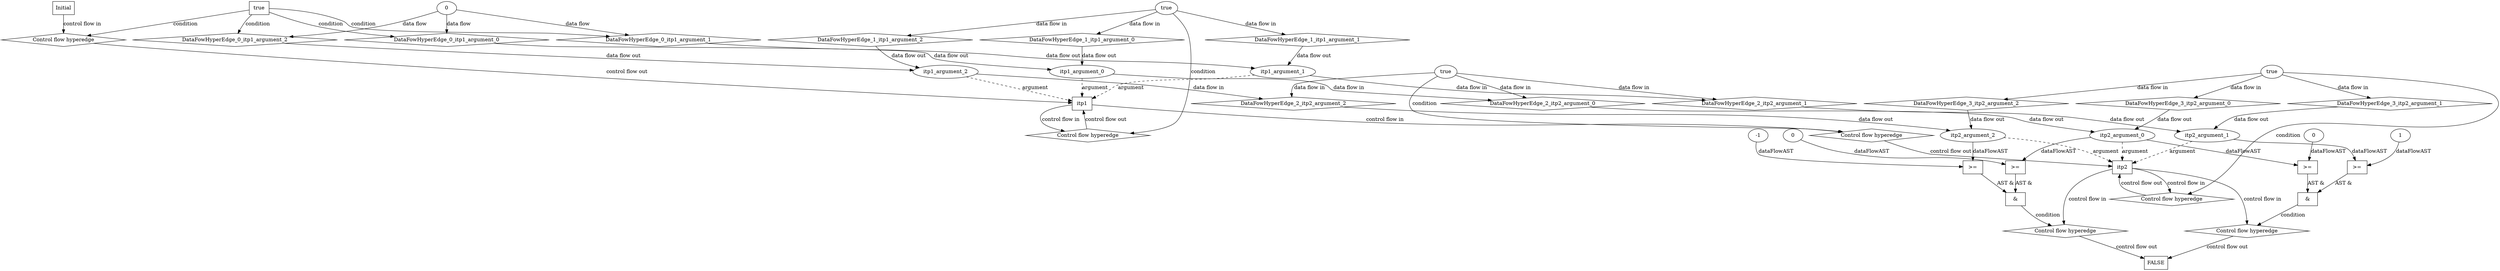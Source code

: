 digraph dag {
"itp1" [label="itp1" nodeName="itp1" class=cfn  shape="rect"];
"itp2" [label="itp2" nodeName="itp2" class=cfn  shape="rect"];
FALSE [label="FALSE" nodeName=FALSE class=cfn  shape="rect"];
Initial [label="Initial" nodeName=Initial class=cfn  shape="rect"];
ControlFowHyperEdge_0 [label="Control flow hyperedge" nodeName=ControlFowHyperEdge_0 class=controlFlowHyperEdge shape="diamond"];
"Initial" -> ControlFowHyperEdge_0 [label="control flow in"]
ControlFowHyperEdge_0 -> "itp1" [label="control flow out"]
ControlFowHyperEdge_1 [label="Control flow hyperedge" nodeName=ControlFowHyperEdge_1 class=controlFlowHyperEdge shape="diamond"];
"itp1" -> ControlFowHyperEdge_1 [label="control flow in"]
ControlFowHyperEdge_1 -> "itp1" [label="control flow out"]
ControlFowHyperEdge_2 [label="Control flow hyperedge" nodeName=ControlFowHyperEdge_2 class=controlFlowHyperEdge shape="diamond"];
"itp1" -> ControlFowHyperEdge_2 [label="control flow in"]
ControlFowHyperEdge_2 -> "itp2" [label="control flow out"]
ControlFowHyperEdge_3 [label="Control flow hyperedge" nodeName=ControlFowHyperEdge_3 class=controlFlowHyperEdge shape="diamond"];
"itp2" -> ControlFowHyperEdge_3 [label="control flow in"]
ControlFowHyperEdge_3 -> "itp2" [label="control flow out"]
ControlFowHyperEdge_4 [label="Control flow hyperedge" nodeName=ControlFowHyperEdge_4 class=controlFlowHyperEdge shape="diamond"];
"itp2" -> ControlFowHyperEdge_4 [label="control flow in"]
ControlFowHyperEdge_4 -> "FALSE" [label="control flow out"]
ControlFowHyperEdge_5 [label="Control flow hyperedge" nodeName=ControlFowHyperEdge_5 class=controlFlowHyperEdge shape="diamond"];
"itp2" -> ControlFowHyperEdge_5 [label="control flow in"]
ControlFowHyperEdge_5 -> "FALSE" [label="control flow out"]
"itp1_argument_0" [label="itp1_argument_0" nodeName=argument0 class=argument  head="itp1" shape="oval"];
"itp1_argument_0" -> "itp1"[label="argument" style="dashed"]
"itp1_argument_1" [label="itp1_argument_1" nodeName=argument1 class=argument  head="itp1" shape="oval"];
"itp1_argument_1" -> "itp1"[label="argument" style="dashed"]
"itp1_argument_2" [label="itp1_argument_2" nodeName=argument2 class=argument  head="itp1" shape="oval"];
"itp1_argument_2" -> "itp1"[label="argument" style="dashed"]
"itp2_argument_0" [label="itp2_argument_0" nodeName=argument0 class=argument  head="itp2" shape="oval"];
"itp2_argument_0" -> "itp2"[label="argument" style="dashed"]
"itp2_argument_1" [label="itp2_argument_1" nodeName=argument1 class=argument  head="itp2" shape="oval"];
"itp2_argument_1" -> "itp2"[label="argument" style="dashed"]
"itp2_argument_2" [label="itp2_argument_2" nodeName=argument2 class=argument  head="itp2" shape="oval"];
"itp2_argument_2" -> "itp2"[label="argument" style="dashed"]

"true_0" [label="true" nodeName="true_0" class=true shape="rect"];
"true_0" -> "ControlFowHyperEdge_0" [label="condition"];
"xxxitp1___Initial_0xxxdataFlow_0_node_0" [label="0" nodeName="xxxitp1___Initial_0xxxdataFlow_0_node_0" class=Literal ];

"xxxitp1___Initial_0xxxdataFlow_0_node_0" -> "DataFowHyperEdge_0_itp1_argument_0" [label="data flow"];

"xxxitp1___Initial_0xxxdataFlow_0_node_0" -> "DataFowHyperEdge_0_itp1_argument_1" [label="data flow"];

"xxxitp1___Initial_0xxxdataFlow_0_node_0" -> "DataFowHyperEdge_0_itp1_argument_2" [label="data flow"];
"xxxitp1___itp1_1xxxguard_0_node_0" [label="true" nodeName="xxxitp1___itp1_1xxxguard_0_node_0" class=BoolValue ];

"xxxitp1___itp1_1xxxguard_0_node_0" -> "ControlFowHyperEdge_1" [label="condition"];
"xxxitp2___itp1_2xxxguard_0_node_0" [label="true" nodeName="xxxitp2___itp1_2xxxguard_0_node_0" class=BoolValue ];

"xxxitp2___itp1_2xxxguard_0_node_0" -> "ControlFowHyperEdge_2" [label="condition"];
"xxxitp2___itp2_3xxxguard_0_node_0" [label="true" nodeName="xxxitp2___itp2_3xxxguard_0_node_0" class=BoolValue ];

"xxxitp2___itp2_3xxxguard_0_node_0" -> "ControlFowHyperEdge_3" [label="condition"];
"xxxFALSE___itp2_4xxx_and" [label="&" nodeName="xxxFALSE___itp2_4xxx_and" class=Operator shape="rect"];
"xxxFALSE___itp2_4xxxguard_0_node_0" [label=">=" nodeName="xxxFALSE___itp2_4xxxguard_0_node_0" class=Operator  shape="rect"];
"xxxFALSE___itp2_4xxxguard_0_node_1" [label="-1" nodeName="xxxFALSE___itp2_4xxxguard_0_node_1" class=Literal ];
"xxxFALSE___itp2_4xxxguard_0_node_1" -> "xxxFALSE___itp2_4xxxguard_0_node_0"[label="dataFlowAST"]
"itp2_argument_2" -> "xxxFALSE___itp2_4xxxguard_0_node_0"[label="dataFlowAST"]

"xxxFALSE___itp2_4xxxguard_0_node_0" -> "xxxFALSE___itp2_4xxx_and" [label="AST &"];
"xxxFALSE___itp2_4xxxguard1_node_0" [label=">=" nodeName="xxxFALSE___itp2_4xxxguard1_node_0" class=Operator  shape="rect"];
"xxxFALSE___itp2_4xxxguard1_node_1" [label="0" nodeName="xxxFALSE___itp2_4xxxguard1_node_1" class=Literal ];
"xxxFALSE___itp2_4xxxguard1_node_1" -> "xxxFALSE___itp2_4xxxguard1_node_0"[label="dataFlowAST"]
"itp2_argument_0" -> "xxxFALSE___itp2_4xxxguard1_node_0"[label="dataFlowAST"]

"xxxFALSE___itp2_4xxxguard1_node_0" -> "xxxFALSE___itp2_4xxx_and" [label="AST &"];
"xxxFALSE___itp2_4xxx_and" -> "ControlFowHyperEdge_4" [label="condition"];
"xxxFALSE___itp2_5xxx_and" [label="&" nodeName="xxxFALSE___itp2_5xxx_and" class=Operator shape="rect"];
"xxxFALSE___itp2_5xxxguard_0_node_0" [label=">=" nodeName="xxxFALSE___itp2_5xxxguard_0_node_0" class=Operator  shape="rect"];
"xxxFALSE___itp2_5xxxguard_0_node_2" [label="1" nodeName="xxxFALSE___itp2_5xxxguard_0_node_2" class=Literal ];
"itp2_argument_1" -> "xxxFALSE___itp2_5xxxguard_0_node_0"[label="dataFlowAST"]
"xxxFALSE___itp2_5xxxguard_0_node_2" -> "xxxFALSE___itp2_5xxxguard_0_node_0"[label="dataFlowAST"]

"xxxFALSE___itp2_5xxxguard_0_node_0" -> "xxxFALSE___itp2_5xxx_and" [label="AST &"];
"xxxFALSE___itp2_5xxxguard1_node_0" [label=">=" nodeName="xxxFALSE___itp2_5xxxguard1_node_0" class=Operator  shape="rect"];
"xxxFALSE___itp2_5xxxguard1_node_1" [label="0" nodeName="xxxFALSE___itp2_5xxxguard1_node_1" class=Literal ];
"xxxFALSE___itp2_5xxxguard1_node_1" -> "xxxFALSE___itp2_5xxxguard1_node_0"[label="dataFlowAST"]
"itp2_argument_0" -> "xxxFALSE___itp2_5xxxguard1_node_0"[label="dataFlowAST"]

"xxxFALSE___itp2_5xxxguard1_node_0" -> "xxxFALSE___itp2_5xxx_and" [label="AST &"];
"xxxFALSE___itp2_5xxx_and" -> "ControlFowHyperEdge_5" [label="condition"];
"DataFowHyperEdge_0_itp1_argument_0" [label="DataFowHyperEdge_0_itp1_argument_0" nodeName="DataFowHyperEdge_0_itp1_argument_0" class=DataFlowHyperedge shape="diamond"];
"DataFowHyperEdge_0_itp1_argument_0" -> "itp1_argument_0"[label="data flow out"]
"true_0" -> "DataFowHyperEdge_0_itp1_argument_0" [label="condition"];
"DataFowHyperEdge_0_itp1_argument_1" [label="DataFowHyperEdge_0_itp1_argument_1" nodeName="DataFowHyperEdge_0_itp1_argument_1" class=DataFlowHyperedge shape="diamond"];
"DataFowHyperEdge_0_itp1_argument_1" -> "itp1_argument_1"[label="data flow out"]
"true_0" -> "DataFowHyperEdge_0_itp1_argument_1" [label="condition"];
"DataFowHyperEdge_0_itp1_argument_2" [label="DataFowHyperEdge_0_itp1_argument_2" nodeName="DataFowHyperEdge_0_itp1_argument_2" class=DataFlowHyperedge shape="diamond"];
"DataFowHyperEdge_0_itp1_argument_2" -> "itp1_argument_2"[label="data flow out"]
"true_0" -> "DataFowHyperEdge_0_itp1_argument_2" [label="condition"];
"DataFowHyperEdge_1_itp1_argument_0" [label="DataFowHyperEdge_1_itp1_argument_0" nodeName="DataFowHyperEdge_1_itp1_argument_0" class=DataFlowHyperedge shape="diamond"];
"DataFowHyperEdge_1_itp1_argument_0" -> "itp1_argument_0"[label="data flow out"]
"xxxitp1___itp1_1xxxguard_0_node_0" -> "DataFowHyperEdge_1_itp1_argument_0"[label="data flow in"]
"DataFowHyperEdge_1_itp1_argument_1" [label="DataFowHyperEdge_1_itp1_argument_1" nodeName="DataFowHyperEdge_1_itp1_argument_1" class=DataFlowHyperedge shape="diamond"];
"DataFowHyperEdge_1_itp1_argument_1" -> "itp1_argument_1"[label="data flow out"]
"xxxitp1___itp1_1xxxguard_0_node_0" -> "DataFowHyperEdge_1_itp1_argument_1"[label="data flow in"]
"DataFowHyperEdge_1_itp1_argument_2" [label="DataFowHyperEdge_1_itp1_argument_2" nodeName="DataFowHyperEdge_1_itp1_argument_2" class=DataFlowHyperedge shape="diamond"];
"DataFowHyperEdge_1_itp1_argument_2" -> "itp1_argument_2"[label="data flow out"]
"xxxitp1___itp1_1xxxguard_0_node_0" -> "DataFowHyperEdge_1_itp1_argument_2"[label="data flow in"]
"DataFowHyperEdge_2_itp2_argument_0" [label="DataFowHyperEdge_2_itp2_argument_0" nodeName="DataFowHyperEdge_2_itp2_argument_0" class=DataFlowHyperedge shape="diamond"];
"DataFowHyperEdge_2_itp2_argument_0" -> "itp2_argument_0"[label="data flow out"]
"xxxitp2___itp1_2xxxguard_0_node_0" -> "DataFowHyperEdge_2_itp2_argument_0"[label="data flow in"]
"DataFowHyperEdge_2_itp2_argument_1" [label="DataFowHyperEdge_2_itp2_argument_1" nodeName="DataFowHyperEdge_2_itp2_argument_1" class=DataFlowHyperedge shape="diamond"];
"DataFowHyperEdge_2_itp2_argument_1" -> "itp2_argument_1"[label="data flow out"]
"xxxitp2___itp1_2xxxguard_0_node_0" -> "DataFowHyperEdge_2_itp2_argument_1"[label="data flow in"]
"DataFowHyperEdge_2_itp2_argument_2" [label="DataFowHyperEdge_2_itp2_argument_2" nodeName="DataFowHyperEdge_2_itp2_argument_2" class=DataFlowHyperedge shape="diamond"];
"DataFowHyperEdge_2_itp2_argument_2" -> "itp2_argument_2"[label="data flow out"]
"xxxitp2___itp1_2xxxguard_0_node_0" -> "DataFowHyperEdge_2_itp2_argument_2"[label="data flow in"]
"DataFowHyperEdge_3_itp2_argument_0" [label="DataFowHyperEdge_3_itp2_argument_0" nodeName="DataFowHyperEdge_3_itp2_argument_0" class=DataFlowHyperedge shape="diamond"];
"DataFowHyperEdge_3_itp2_argument_0" -> "itp2_argument_0"[label="data flow out"]
"xxxitp2___itp2_3xxxguard_0_node_0" -> "DataFowHyperEdge_3_itp2_argument_0"[label="data flow in"]
"DataFowHyperEdge_3_itp2_argument_1" [label="DataFowHyperEdge_3_itp2_argument_1" nodeName="DataFowHyperEdge_3_itp2_argument_1" class=DataFlowHyperedge shape="diamond"];
"DataFowHyperEdge_3_itp2_argument_1" -> "itp2_argument_1"[label="data flow out"]
"xxxitp2___itp2_3xxxguard_0_node_0" -> "DataFowHyperEdge_3_itp2_argument_1"[label="data flow in"]
"DataFowHyperEdge_3_itp2_argument_2" [label="DataFowHyperEdge_3_itp2_argument_2" nodeName="DataFowHyperEdge_3_itp2_argument_2" class=DataFlowHyperedge shape="diamond"];
"DataFowHyperEdge_3_itp2_argument_2" -> "itp2_argument_2"[label="data flow out"]
"xxxitp2___itp2_3xxxguard_0_node_0" -> "DataFowHyperEdge_3_itp2_argument_2"[label="data flow in"]
"itp1_argument_0" -> "DataFowHyperEdge_2_itp2_argument_0"[label="data flow in"]
"itp1_argument_1" -> "DataFowHyperEdge_2_itp2_argument_1"[label="data flow in"]
"itp1_argument_2" -> "DataFowHyperEdge_2_itp2_argument_2"[label="data flow in"]




}
